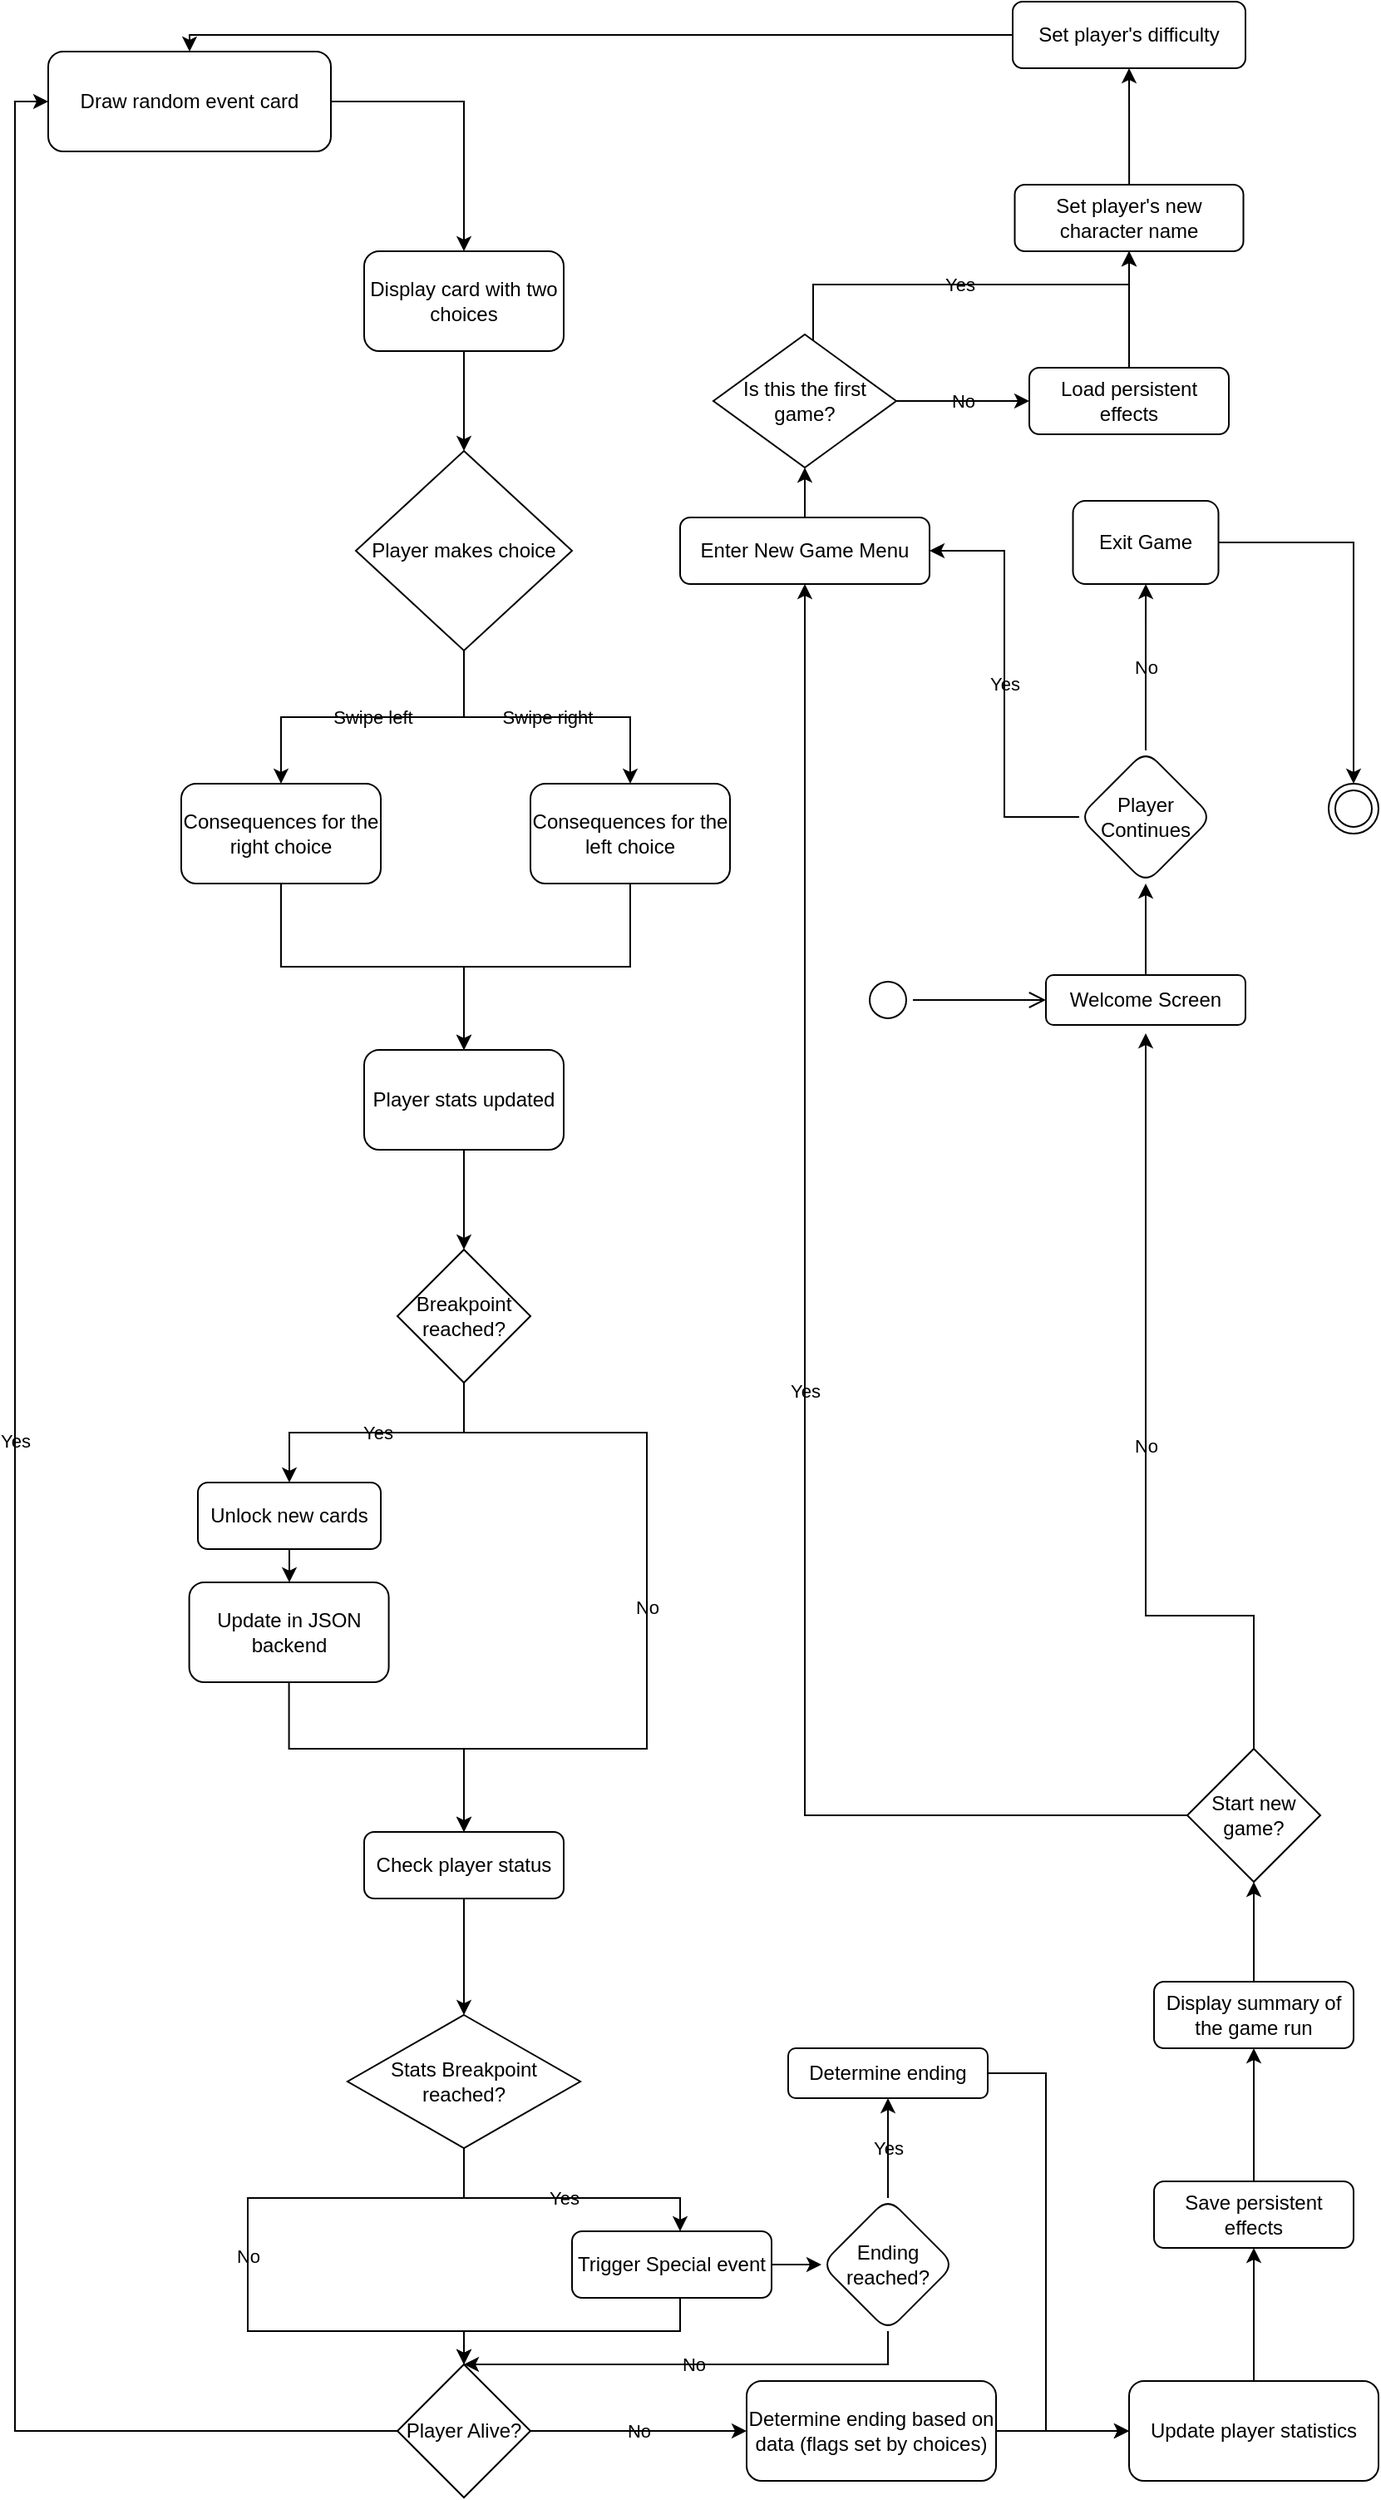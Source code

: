 <mxfile version="26.1.0">
  <diagram name="Page-1" id="EH4sR5zbchp94UQ0pXUU">
    <mxGraphModel dx="1793" dy="968" grid="1" gridSize="10" guides="1" tooltips="1" connect="1" arrows="1" fold="1" page="1" pageScale="1" pageWidth="900" pageHeight="1600" background="#ffffff" math="0" shadow="0">
      <root>
        <mxCell id="0" />
        <mxCell id="1" parent="0" />
        <mxCell id="roQCH-J8g7vjqCuINd5_-5" style="edgeStyle=orthogonalEdgeStyle;rounded=0;orthogonalLoop=1;jettySize=auto;html=1;exitX=1;exitY=0.5;exitDx=0;exitDy=0;labelBackgroundColor=none;fontColor=default;" edge="1" parent="1" source="roQCH-J8g7vjqCuINd5_-3" target="roQCH-J8g7vjqCuINd5_-6">
          <mxGeometry relative="1" as="geometry">
            <mxPoint x="310.0" y="230" as="targetPoint" />
          </mxGeometry>
        </mxCell>
        <mxCell id="roQCH-J8g7vjqCuINd5_-3" value="Draw random event card" style="rounded=1;whiteSpace=wrap;html=1;labelBackgroundColor=none;" vertex="1" parent="1">
          <mxGeometry x="60" y="80" width="170" height="60" as="geometry" />
        </mxCell>
        <mxCell id="roQCH-J8g7vjqCuINd5_-7" style="edgeStyle=orthogonalEdgeStyle;rounded=0;orthogonalLoop=1;jettySize=auto;html=1;labelBackgroundColor=none;fontColor=default;" edge="1" parent="1" source="roQCH-J8g7vjqCuINd5_-6" target="roQCH-J8g7vjqCuINd5_-8">
          <mxGeometry relative="1" as="geometry">
            <mxPoint x="310.0" y="330" as="targetPoint" />
          </mxGeometry>
        </mxCell>
        <mxCell id="roQCH-J8g7vjqCuINd5_-6" value="Display card with two choices" style="rounded=1;whiteSpace=wrap;html=1;labelBackgroundColor=none;" vertex="1" parent="1">
          <mxGeometry x="250.0" y="200" width="120" height="60" as="geometry" />
        </mxCell>
        <mxCell id="roQCH-J8g7vjqCuINd5_-10" value="Swipe left" style="edgeStyle=orthogonalEdgeStyle;rounded=0;orthogonalLoop=1;jettySize=auto;html=1;labelBackgroundColor=none;fontColor=default;" edge="1" parent="1" source="roQCH-J8g7vjqCuINd5_-8" target="roQCH-J8g7vjqCuINd5_-9">
          <mxGeometry relative="1" as="geometry" />
        </mxCell>
        <mxCell id="roQCH-J8g7vjqCuINd5_-12" value="Swipe right" style="edgeStyle=orthogonalEdgeStyle;rounded=0;orthogonalLoop=1;jettySize=auto;html=1;labelBackgroundColor=none;fontColor=default;" edge="1" parent="1" source="roQCH-J8g7vjqCuINd5_-8" target="roQCH-J8g7vjqCuINd5_-11">
          <mxGeometry relative="1" as="geometry" />
        </mxCell>
        <mxCell id="roQCH-J8g7vjqCuINd5_-8" value="Player makes choice" style="rhombus;whiteSpace=wrap;html=1;labelBackgroundColor=none;" vertex="1" parent="1">
          <mxGeometry x="245" y="320" width="130" height="120" as="geometry" />
        </mxCell>
        <mxCell id="roQCH-J8g7vjqCuINd5_-14" value="" style="edgeStyle=orthogonalEdgeStyle;rounded=0;orthogonalLoop=1;jettySize=auto;html=1;labelBackgroundColor=none;fontColor=default;" edge="1" parent="1" source="roQCH-J8g7vjqCuINd5_-9" target="roQCH-J8g7vjqCuINd5_-13">
          <mxGeometry relative="1" as="geometry" />
        </mxCell>
        <mxCell id="roQCH-J8g7vjqCuINd5_-9" value="Consequences for the right choice" style="whiteSpace=wrap;html=1;rounded=1;labelBackgroundColor=none;" vertex="1" parent="1">
          <mxGeometry x="140" y="520" width="120" height="60" as="geometry" />
        </mxCell>
        <mxCell id="roQCH-J8g7vjqCuINd5_-15" style="edgeStyle=orthogonalEdgeStyle;rounded=0;orthogonalLoop=1;jettySize=auto;html=1;entryX=0.5;entryY=0;entryDx=0;entryDy=0;labelBackgroundColor=none;fontColor=default;" edge="1" parent="1" source="roQCH-J8g7vjqCuINd5_-11" target="roQCH-J8g7vjqCuINd5_-13">
          <mxGeometry relative="1" as="geometry" />
        </mxCell>
        <mxCell id="roQCH-J8g7vjqCuINd5_-11" value="Consequences for the left choice" style="whiteSpace=wrap;html=1;rounded=1;labelBackgroundColor=none;" vertex="1" parent="1">
          <mxGeometry x="350" y="520" width="120" height="60" as="geometry" />
        </mxCell>
        <mxCell id="roQCH-J8g7vjqCuINd5_-16" style="edgeStyle=orthogonalEdgeStyle;rounded=0;orthogonalLoop=1;jettySize=auto;html=1;labelBackgroundColor=none;fontColor=default;" edge="1" parent="1" source="roQCH-J8g7vjqCuINd5_-13" target="roQCH-J8g7vjqCuINd5_-17">
          <mxGeometry relative="1" as="geometry">
            <mxPoint x="310.0" y="840" as="targetPoint" />
          </mxGeometry>
        </mxCell>
        <mxCell id="roQCH-J8g7vjqCuINd5_-13" value="Player stats updated" style="whiteSpace=wrap;html=1;rounded=1;labelBackgroundColor=none;" vertex="1" parent="1">
          <mxGeometry x="250" y="680" width="120" height="60" as="geometry" />
        </mxCell>
        <mxCell id="roQCH-J8g7vjqCuINd5_-18" value="Yes" style="edgeStyle=orthogonalEdgeStyle;rounded=0;orthogonalLoop=1;jettySize=auto;html=1;exitX=0.5;exitY=1;exitDx=0;exitDy=0;labelBackgroundColor=none;fontColor=default;" edge="1" parent="1" source="roQCH-J8g7vjqCuINd5_-17" target="roQCH-J8g7vjqCuINd5_-19">
          <mxGeometry relative="1" as="geometry">
            <mxPoint x="210.0" y="930.0" as="targetPoint" />
          </mxGeometry>
        </mxCell>
        <mxCell id="roQCH-J8g7vjqCuINd5_-24" value="No" style="edgeStyle=orthogonalEdgeStyle;rounded=0;orthogonalLoop=1;jettySize=auto;html=1;entryX=0.5;entryY=0;entryDx=0;entryDy=0;labelBackgroundColor=none;fontColor=default;" edge="1" parent="1" source="roQCH-J8g7vjqCuINd5_-17" target="roQCH-J8g7vjqCuINd5_-22">
          <mxGeometry relative="1" as="geometry">
            <Array as="points">
              <mxPoint x="310" y="910" />
              <mxPoint x="420" y="910" />
              <mxPoint x="420" y="1100" />
              <mxPoint x="310" y="1100" />
            </Array>
          </mxGeometry>
        </mxCell>
        <mxCell id="roQCH-J8g7vjqCuINd5_-17" value="Breakpoint reached?" style="rhombus;whiteSpace=wrap;html=1;labelBackgroundColor=none;" vertex="1" parent="1">
          <mxGeometry x="270.0" y="800" width="80" height="80" as="geometry" />
        </mxCell>
        <mxCell id="roQCH-J8g7vjqCuINd5_-20" style="edgeStyle=orthogonalEdgeStyle;rounded=0;orthogonalLoop=1;jettySize=auto;html=1;exitX=0.5;exitY=1;exitDx=0;exitDy=0;labelBackgroundColor=none;fontColor=default;" edge="1" parent="1" source="roQCH-J8g7vjqCuINd5_-19" target="roQCH-J8g7vjqCuINd5_-21">
          <mxGeometry relative="1" as="geometry">
            <mxPoint x="204.793" y="1030.0" as="targetPoint" />
          </mxGeometry>
        </mxCell>
        <mxCell id="roQCH-J8g7vjqCuINd5_-19" value="Unlock new cards" style="rounded=1;whiteSpace=wrap;html=1;labelBackgroundColor=none;" vertex="1" parent="1">
          <mxGeometry x="150" y="940" width="110" height="40" as="geometry" />
        </mxCell>
        <mxCell id="roQCH-J8g7vjqCuINd5_-23" value="" style="edgeStyle=orthogonalEdgeStyle;rounded=0;orthogonalLoop=1;jettySize=auto;html=1;labelBackgroundColor=none;fontColor=default;" edge="1" parent="1" source="roQCH-J8g7vjqCuINd5_-21" target="roQCH-J8g7vjqCuINd5_-22">
          <mxGeometry relative="1" as="geometry">
            <Array as="points">
              <mxPoint x="205" y="1100" />
              <mxPoint x="310" y="1100" />
            </Array>
          </mxGeometry>
        </mxCell>
        <mxCell id="roQCH-J8g7vjqCuINd5_-21" value="Update in JSON backend" style="rounded=1;whiteSpace=wrap;html=1;labelBackgroundColor=none;" vertex="1" parent="1">
          <mxGeometry x="144.793" y="1000.0" width="120" height="60" as="geometry" />
        </mxCell>
        <mxCell id="roQCH-J8g7vjqCuINd5_-26" value="" style="edgeStyle=orthogonalEdgeStyle;rounded=0;orthogonalLoop=1;jettySize=auto;html=1;labelBackgroundColor=none;fontColor=default;" edge="1" parent="1" source="roQCH-J8g7vjqCuINd5_-22">
          <mxGeometry relative="1" as="geometry">
            <mxPoint x="310" y="1260.0" as="targetPoint" />
          </mxGeometry>
        </mxCell>
        <mxCell id="roQCH-J8g7vjqCuINd5_-22" value="Check player status" style="whiteSpace=wrap;html=1;rounded=1;labelBackgroundColor=none;" vertex="1" parent="1">
          <mxGeometry x="250" y="1150" width="120" height="40" as="geometry" />
        </mxCell>
        <mxCell id="roQCH-J8g7vjqCuINd5_-28" value="Yes" style="edgeStyle=orthogonalEdgeStyle;rounded=0;orthogonalLoop=1;jettySize=auto;html=1;labelBackgroundColor=none;fontColor=default;" edge="1" parent="1" source="roQCH-J8g7vjqCuINd5_-27" target="roQCH-J8g7vjqCuINd5_-29">
          <mxGeometry relative="1" as="geometry">
            <mxPoint x="210" y="1400.0" as="targetPoint" />
            <Array as="points">
              <mxPoint x="310" y="1370" />
              <mxPoint x="440" y="1370" />
            </Array>
          </mxGeometry>
        </mxCell>
        <mxCell id="roQCH-J8g7vjqCuINd5_-30" value="No" style="edgeStyle=orthogonalEdgeStyle;rounded=0;orthogonalLoop=1;jettySize=auto;html=1;exitX=0.5;exitY=1;exitDx=0;exitDy=0;entryX=0.5;entryY=0;entryDx=0;entryDy=0;labelBackgroundColor=none;fontColor=default;" edge="1" parent="1" source="roQCH-J8g7vjqCuINd5_-27" target="roQCH-J8g7vjqCuINd5_-31">
          <mxGeometry relative="1" as="geometry">
            <mxPoint x="420.0" y="1390.0" as="targetPoint" />
            <Array as="points">
              <mxPoint x="310" y="1370" />
              <mxPoint x="180" y="1370" />
              <mxPoint x="180" y="1450" />
              <mxPoint x="310" y="1450" />
            </Array>
          </mxGeometry>
        </mxCell>
        <mxCell id="roQCH-J8g7vjqCuINd5_-27" value="Stats Breakpoint reached?" style="rhombus;whiteSpace=wrap;html=1;labelBackgroundColor=none;" vertex="1" parent="1">
          <mxGeometry x="240" y="1260" width="140" height="80" as="geometry" />
        </mxCell>
        <mxCell id="roQCH-J8g7vjqCuINd5_-32" value="" style="edgeStyle=orthogonalEdgeStyle;rounded=0;orthogonalLoop=1;jettySize=auto;html=1;labelBackgroundColor=none;fontColor=default;" edge="1" parent="1" source="roQCH-J8g7vjqCuINd5_-29" target="roQCH-J8g7vjqCuINd5_-31">
          <mxGeometry relative="1" as="geometry">
            <Array as="points">
              <mxPoint x="440" y="1450" />
              <mxPoint x="310" y="1450" />
            </Array>
          </mxGeometry>
        </mxCell>
        <mxCell id="roQCH-J8g7vjqCuINd5_-89" value="" style="edgeStyle=orthogonalEdgeStyle;rounded=0;orthogonalLoop=1;jettySize=auto;html=1;labelBackgroundColor=none;fontColor=default;" edge="1" parent="1" source="roQCH-J8g7vjqCuINd5_-29" target="roQCH-J8g7vjqCuINd5_-88">
          <mxGeometry relative="1" as="geometry" />
        </mxCell>
        <mxCell id="roQCH-J8g7vjqCuINd5_-29" value="Trigger Special event" style="rounded=1;whiteSpace=wrap;html=1;labelBackgroundColor=none;" vertex="1" parent="1">
          <mxGeometry x="375" y="1390" width="120" height="40" as="geometry" />
        </mxCell>
        <mxCell id="roQCH-J8g7vjqCuINd5_-33" value="Yes" style="edgeStyle=orthogonalEdgeStyle;rounded=0;orthogonalLoop=1;jettySize=auto;html=1;entryX=0;entryY=0.5;entryDx=0;entryDy=0;labelBackgroundColor=none;fontColor=default;" edge="1" parent="1" source="roQCH-J8g7vjqCuINd5_-31" target="roQCH-J8g7vjqCuINd5_-3">
          <mxGeometry relative="1" as="geometry" />
        </mxCell>
        <mxCell id="roQCH-J8g7vjqCuINd5_-34" value="No" style="edgeStyle=orthogonalEdgeStyle;rounded=0;orthogonalLoop=1;jettySize=auto;html=1;exitX=1;exitY=0.5;exitDx=0;exitDy=0;labelBackgroundColor=none;fontColor=default;" edge="1" parent="1" source="roQCH-J8g7vjqCuINd5_-31" target="roQCH-J8g7vjqCuINd5_-35">
          <mxGeometry relative="1" as="geometry">
            <mxPoint x="540" y="1510" as="targetPoint" />
          </mxGeometry>
        </mxCell>
        <mxCell id="roQCH-J8g7vjqCuINd5_-31" value="Player Alive?" style="rhombus;whiteSpace=wrap;html=1;rounded=0;labelBackgroundColor=none;" vertex="1" parent="1">
          <mxGeometry x="270" y="1470" width="80" height="80" as="geometry" />
        </mxCell>
        <mxCell id="roQCH-J8g7vjqCuINd5_-37" value="" style="edgeStyle=orthogonalEdgeStyle;rounded=0;orthogonalLoop=1;jettySize=auto;html=1;labelBackgroundColor=none;fontColor=default;" edge="1" parent="1" source="roQCH-J8g7vjqCuINd5_-35" target="roQCH-J8g7vjqCuINd5_-36">
          <mxGeometry relative="1" as="geometry" />
        </mxCell>
        <mxCell id="roQCH-J8g7vjqCuINd5_-35" value="Determine ending based on data (flags set by choices)" style="rounded=1;whiteSpace=wrap;html=1;labelBackgroundColor=none;" vertex="1" parent="1">
          <mxGeometry x="480" y="1480" width="150" height="60" as="geometry" />
        </mxCell>
        <mxCell id="roQCH-J8g7vjqCuINd5_-39" value="" style="edgeStyle=orthogonalEdgeStyle;rounded=0;orthogonalLoop=1;jettySize=auto;html=1;labelBackgroundColor=none;fontColor=default;" edge="1" parent="1" source="roQCH-J8g7vjqCuINd5_-36" target="roQCH-J8g7vjqCuINd5_-38">
          <mxGeometry relative="1" as="geometry" />
        </mxCell>
        <mxCell id="roQCH-J8g7vjqCuINd5_-36" value="Update player statistics" style="rounded=1;whiteSpace=wrap;html=1;labelBackgroundColor=none;" vertex="1" parent="1">
          <mxGeometry x="710" y="1480" width="150" height="60" as="geometry" />
        </mxCell>
        <mxCell id="roQCH-J8g7vjqCuINd5_-41" value="" style="edgeStyle=orthogonalEdgeStyle;rounded=0;orthogonalLoop=1;jettySize=auto;html=1;labelBackgroundColor=none;fontColor=default;" edge="1" parent="1" source="roQCH-J8g7vjqCuINd5_-38" target="roQCH-J8g7vjqCuINd5_-40">
          <mxGeometry relative="1" as="geometry" />
        </mxCell>
        <mxCell id="roQCH-J8g7vjqCuINd5_-38" value="Save persistent effects" style="whiteSpace=wrap;html=1;rounded=1;labelBackgroundColor=none;" vertex="1" parent="1">
          <mxGeometry x="725" y="1360" width="120" height="40" as="geometry" />
        </mxCell>
        <mxCell id="roQCH-J8g7vjqCuINd5_-43" value="" style="edgeStyle=orthogonalEdgeStyle;rounded=0;orthogonalLoop=1;jettySize=auto;html=1;labelBackgroundColor=none;fontColor=default;" edge="1" parent="1" source="roQCH-J8g7vjqCuINd5_-40" target="roQCH-J8g7vjqCuINd5_-42">
          <mxGeometry relative="1" as="geometry" />
        </mxCell>
        <mxCell id="roQCH-J8g7vjqCuINd5_-40" value="Display summary of the game run" style="whiteSpace=wrap;html=1;rounded=1;labelBackgroundColor=none;" vertex="1" parent="1">
          <mxGeometry x="725" y="1240" width="120" height="40" as="geometry" />
        </mxCell>
        <mxCell id="roQCH-J8g7vjqCuINd5_-45" value="No" style="edgeStyle=orthogonalEdgeStyle;rounded=0;orthogonalLoop=1;jettySize=auto;html=1;labelBackgroundColor=none;fontColor=default;" edge="1" parent="1" source="roQCH-J8g7vjqCuINd5_-42">
          <mxGeometry relative="1" as="geometry">
            <mxPoint x="720" y="670" as="targetPoint" />
            <Array as="points">
              <mxPoint x="785" y="1020" />
              <mxPoint x="720" y="1020" />
            </Array>
          </mxGeometry>
        </mxCell>
        <mxCell id="roQCH-J8g7vjqCuINd5_-58" value="Yes" style="edgeStyle=orthogonalEdgeStyle;rounded=0;orthogonalLoop=1;jettySize=auto;html=1;exitX=0;exitY=0.5;exitDx=0;exitDy=0;entryX=0.5;entryY=1;entryDx=0;entryDy=0;labelBackgroundColor=none;fontColor=default;" edge="1" parent="1" source="roQCH-J8g7vjqCuINd5_-42" target="roQCH-J8g7vjqCuINd5_-55">
          <mxGeometry relative="1" as="geometry" />
        </mxCell>
        <mxCell id="roQCH-J8g7vjqCuINd5_-42" value="Start new game?" style="rhombus;whiteSpace=wrap;html=1;rounded=0;labelBackgroundColor=none;" vertex="1" parent="1">
          <mxGeometry x="745" y="1100" width="80" height="80" as="geometry" />
        </mxCell>
        <mxCell id="roQCH-J8g7vjqCuINd5_-48" value="" style="ellipse;html=1;shape=endState;labelBackgroundColor=none;" vertex="1" parent="1">
          <mxGeometry x="830" y="520" width="30" height="30" as="geometry" />
        </mxCell>
        <mxCell id="roQCH-J8g7vjqCuINd5_-71" style="edgeStyle=orthogonalEdgeStyle;rounded=0;orthogonalLoop=1;jettySize=auto;html=1;labelBackgroundColor=none;fontColor=default;" edge="1" parent="1" source="roQCH-J8g7vjqCuINd5_-55" target="roQCH-J8g7vjqCuINd5_-76">
          <mxGeometry relative="1" as="geometry">
            <mxPoint x="515" y="290" as="targetPoint" />
          </mxGeometry>
        </mxCell>
        <mxCell id="roQCH-J8g7vjqCuINd5_-55" value="Enter New Game Menu" style="rounded=1;whiteSpace=wrap;html=1;labelBackgroundColor=none;" vertex="1" parent="1">
          <mxGeometry x="440" y="360" width="150" height="40" as="geometry" />
        </mxCell>
        <mxCell id="roQCH-J8g7vjqCuINd5_-62" value="" style="ellipse;html=1;shape=startState;labelBackgroundColor=none;" vertex="1" parent="1">
          <mxGeometry x="550" y="635" width="30" height="30" as="geometry" />
        </mxCell>
        <mxCell id="roQCH-J8g7vjqCuINd5_-63" value="" style="edgeStyle=orthogonalEdgeStyle;html=1;verticalAlign=bottom;endArrow=open;endSize=8;rounded=0;entryX=0;entryY=0.5;entryDx=0;entryDy=0;labelBackgroundColor=none;fontColor=default;" edge="1" source="roQCH-J8g7vjqCuINd5_-62" parent="1" target="roQCH-J8g7vjqCuINd5_-64">
          <mxGeometry relative="1" as="geometry">
            <mxPoint x="720" y="665" as="targetPoint" />
          </mxGeometry>
        </mxCell>
        <mxCell id="roQCH-J8g7vjqCuINd5_-66" value="" style="edgeStyle=orthogonalEdgeStyle;rounded=0;orthogonalLoop=1;jettySize=auto;html=1;labelBackgroundColor=none;fontColor=default;" edge="1" parent="1" source="roQCH-J8g7vjqCuINd5_-64" target="roQCH-J8g7vjqCuINd5_-65">
          <mxGeometry relative="1" as="geometry" />
        </mxCell>
        <mxCell id="roQCH-J8g7vjqCuINd5_-64" value="Welcome Screen" style="rounded=1;whiteSpace=wrap;html=1;labelBackgroundColor=none;" vertex="1" parent="1">
          <mxGeometry x="660" y="635" width="120" height="30" as="geometry" />
        </mxCell>
        <mxCell id="roQCH-J8g7vjqCuINd5_-68" value="No" style="edgeStyle=orthogonalEdgeStyle;rounded=0;orthogonalLoop=1;jettySize=auto;html=1;labelBackgroundColor=none;fontColor=default;" edge="1" parent="1" source="roQCH-J8g7vjqCuINd5_-65" target="roQCH-J8g7vjqCuINd5_-67">
          <mxGeometry relative="1" as="geometry" />
        </mxCell>
        <mxCell id="roQCH-J8g7vjqCuINd5_-70" value="Yes" style="edgeStyle=orthogonalEdgeStyle;rounded=0;orthogonalLoop=1;jettySize=auto;html=1;entryX=1;entryY=0.5;entryDx=0;entryDy=0;labelBackgroundColor=none;fontColor=default;" edge="1" parent="1" source="roQCH-J8g7vjqCuINd5_-65" target="roQCH-J8g7vjqCuINd5_-55">
          <mxGeometry relative="1" as="geometry" />
        </mxCell>
        <mxCell id="roQCH-J8g7vjqCuINd5_-65" value="Player Continues" style="rhombus;whiteSpace=wrap;html=1;rounded=1;labelBackgroundColor=none;" vertex="1" parent="1">
          <mxGeometry x="680" y="500" width="80" height="80" as="geometry" />
        </mxCell>
        <mxCell id="roQCH-J8g7vjqCuINd5_-69" style="edgeStyle=orthogonalEdgeStyle;rounded=0;orthogonalLoop=1;jettySize=auto;html=1;entryX=0.5;entryY=0;entryDx=0;entryDy=0;labelBackgroundColor=none;fontColor=default;" edge="1" parent="1" source="roQCH-J8g7vjqCuINd5_-67" target="roQCH-J8g7vjqCuINd5_-48">
          <mxGeometry relative="1" as="geometry">
            <mxPoint x="862.5" y="740" as="targetPoint" />
            <Array as="points">
              <mxPoint x="845" y="375" />
            </Array>
          </mxGeometry>
        </mxCell>
        <mxCell id="roQCH-J8g7vjqCuINd5_-67" value="Exit Game" style="whiteSpace=wrap;html=1;rounded=1;labelBackgroundColor=none;" vertex="1" parent="1">
          <mxGeometry x="676.25" y="350" width="87.5" height="50" as="geometry" />
        </mxCell>
        <mxCell id="roQCH-J8g7vjqCuINd5_-78" value="No" style="edgeStyle=orthogonalEdgeStyle;rounded=0;orthogonalLoop=1;jettySize=auto;html=1;labelBackgroundColor=none;fontColor=default;" edge="1" parent="1" source="roQCH-J8g7vjqCuINd5_-76" target="roQCH-J8g7vjqCuINd5_-77">
          <mxGeometry relative="1" as="geometry" />
        </mxCell>
        <mxCell id="roQCH-J8g7vjqCuINd5_-83" value="Yes" style="edgeStyle=orthogonalEdgeStyle;rounded=0;orthogonalLoop=1;jettySize=auto;html=1;labelBackgroundColor=none;fontColor=default;" edge="1" parent="1" source="roQCH-J8g7vjqCuINd5_-76" target="roQCH-J8g7vjqCuINd5_-82">
          <mxGeometry relative="1" as="geometry">
            <Array as="points">
              <mxPoint x="520" y="220" />
              <mxPoint x="710" y="220" />
            </Array>
          </mxGeometry>
        </mxCell>
        <mxCell id="roQCH-J8g7vjqCuINd5_-76" value="Is this the first game?" style="rhombus;whiteSpace=wrap;html=1;labelBackgroundColor=none;" vertex="1" parent="1">
          <mxGeometry x="460" y="250" width="110" height="80" as="geometry" />
        </mxCell>
        <mxCell id="roQCH-J8g7vjqCuINd5_-86" style="edgeStyle=orthogonalEdgeStyle;rounded=0;orthogonalLoop=1;jettySize=auto;html=1;entryX=0.5;entryY=1;entryDx=0;entryDy=0;labelBackgroundColor=none;fontColor=default;" edge="1" parent="1" source="roQCH-J8g7vjqCuINd5_-77" target="roQCH-J8g7vjqCuINd5_-82">
          <mxGeometry relative="1" as="geometry" />
        </mxCell>
        <mxCell id="roQCH-J8g7vjqCuINd5_-77" value="Load persistent effects" style="whiteSpace=wrap;html=1;rounded=1;labelBackgroundColor=none;" vertex="1" parent="1">
          <mxGeometry x="650" y="270" width="120" height="40" as="geometry" />
        </mxCell>
        <mxCell id="roQCH-J8g7vjqCuINd5_-85" value="" style="edgeStyle=orthogonalEdgeStyle;rounded=0;orthogonalLoop=1;jettySize=auto;html=1;labelBackgroundColor=none;fontColor=default;" edge="1" parent="1" source="roQCH-J8g7vjqCuINd5_-82" target="roQCH-J8g7vjqCuINd5_-84">
          <mxGeometry relative="1" as="geometry" />
        </mxCell>
        <mxCell id="roQCH-J8g7vjqCuINd5_-82" value="Set player&#39;s new character name" style="whiteSpace=wrap;html=1;rounded=1;labelBackgroundColor=none;" vertex="1" parent="1">
          <mxGeometry x="641.25" y="160" width="137.5" height="40" as="geometry" />
        </mxCell>
        <mxCell id="roQCH-J8g7vjqCuINd5_-87" style="edgeStyle=orthogonalEdgeStyle;rounded=0;orthogonalLoop=1;jettySize=auto;html=1;exitX=0;exitY=0.5;exitDx=0;exitDy=0;entryX=0.5;entryY=0;entryDx=0;entryDy=0;labelBackgroundColor=none;fontColor=default;" edge="1" parent="1" source="roQCH-J8g7vjqCuINd5_-84" target="roQCH-J8g7vjqCuINd5_-3">
          <mxGeometry relative="1" as="geometry">
            <Array as="points">
              <mxPoint x="639" y="70" />
              <mxPoint x="145" y="70" />
            </Array>
          </mxGeometry>
        </mxCell>
        <mxCell id="roQCH-J8g7vjqCuINd5_-84" value="Set player&#39;s difficulty" style="whiteSpace=wrap;html=1;rounded=1;labelBackgroundColor=none;" vertex="1" parent="1">
          <mxGeometry x="640" y="50" width="140" height="40" as="geometry" />
        </mxCell>
        <mxCell id="roQCH-J8g7vjqCuINd5_-90" value="No" style="edgeStyle=orthogonalEdgeStyle;rounded=0;orthogonalLoop=1;jettySize=auto;html=1;exitX=0.5;exitY=1;exitDx=0;exitDy=0;entryX=0.5;entryY=0;entryDx=0;entryDy=0;labelBackgroundColor=none;fontColor=default;" edge="1" parent="1" source="roQCH-J8g7vjqCuINd5_-88" target="roQCH-J8g7vjqCuINd5_-31">
          <mxGeometry relative="1" as="geometry">
            <Array as="points">
              <mxPoint x="565" y="1470" />
            </Array>
          </mxGeometry>
        </mxCell>
        <mxCell id="roQCH-J8g7vjqCuINd5_-93" value="Yes" style="edgeStyle=orthogonalEdgeStyle;rounded=0;orthogonalLoop=1;jettySize=auto;html=1;labelBackgroundColor=none;fontColor=default;" edge="1" parent="1" source="roQCH-J8g7vjqCuINd5_-88" target="roQCH-J8g7vjqCuINd5_-92">
          <mxGeometry relative="1" as="geometry" />
        </mxCell>
        <mxCell id="roQCH-J8g7vjqCuINd5_-88" value="Ending reached?" style="rhombus;whiteSpace=wrap;html=1;rounded=1;labelBackgroundColor=none;" vertex="1" parent="1">
          <mxGeometry x="525" y="1370" width="80" height="80" as="geometry" />
        </mxCell>
        <mxCell id="roQCH-J8g7vjqCuINd5_-94" style="edgeStyle=orthogonalEdgeStyle;rounded=0;orthogonalLoop=1;jettySize=auto;html=1;entryX=0;entryY=0.5;entryDx=0;entryDy=0;labelBackgroundColor=none;fontColor=default;" edge="1" parent="1" source="roQCH-J8g7vjqCuINd5_-92" target="roQCH-J8g7vjqCuINd5_-36">
          <mxGeometry relative="1" as="geometry">
            <Array as="points">
              <mxPoint x="660" y="1295" />
              <mxPoint x="660" y="1510" />
            </Array>
          </mxGeometry>
        </mxCell>
        <mxCell id="roQCH-J8g7vjqCuINd5_-92" value="Determine ending" style="whiteSpace=wrap;html=1;rounded=1;labelBackgroundColor=none;" vertex="1" parent="1">
          <mxGeometry x="505" y="1280" width="120" height="30" as="geometry" />
        </mxCell>
      </root>
    </mxGraphModel>
  </diagram>
</mxfile>
